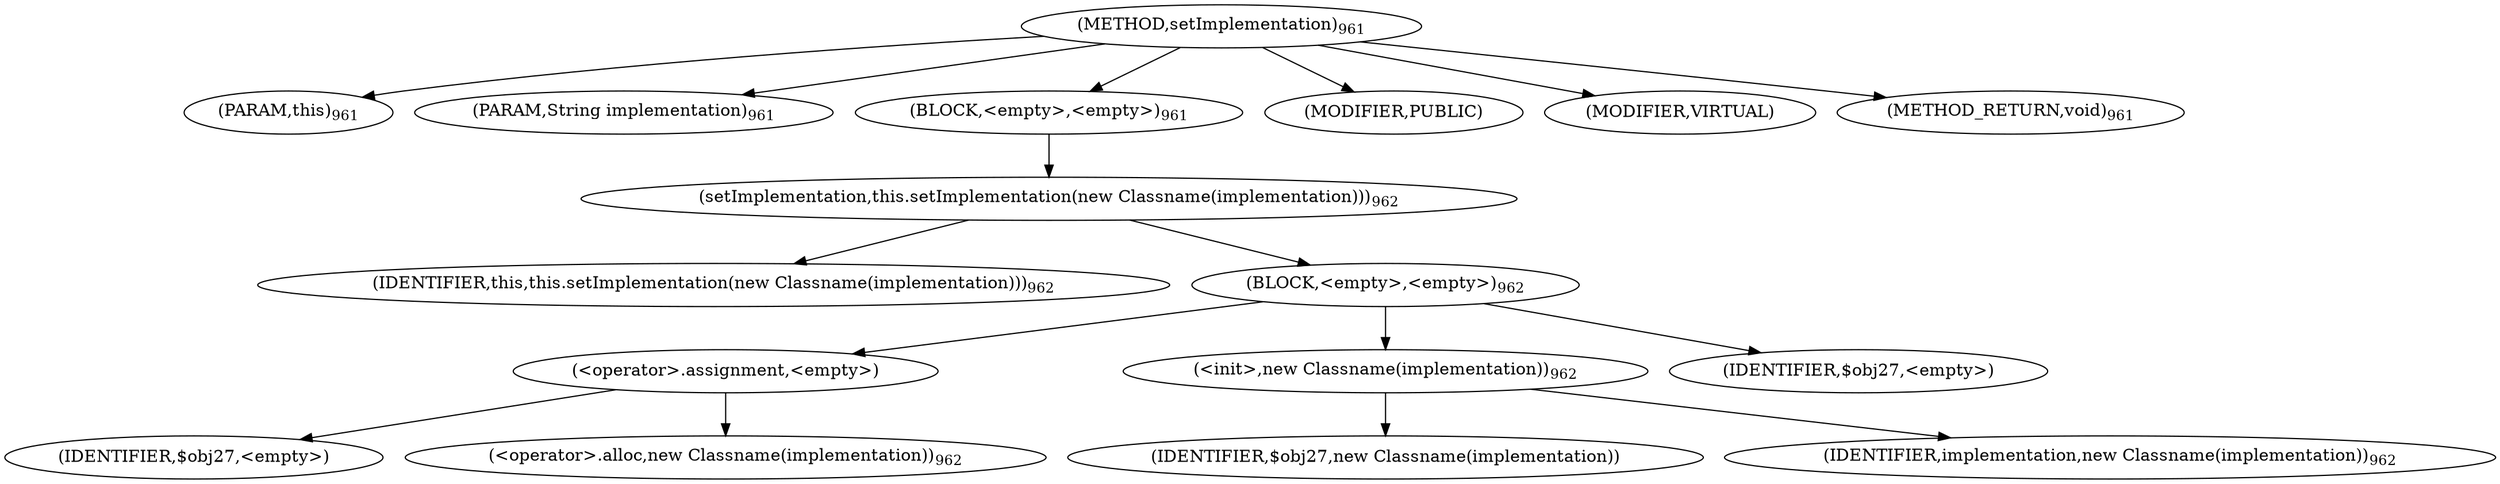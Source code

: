 digraph "setImplementation" {  
"2207" [label = <(METHOD,setImplementation)<SUB>961</SUB>> ]
"110" [label = <(PARAM,this)<SUB>961</SUB>> ]
"2208" [label = <(PARAM,String implementation)<SUB>961</SUB>> ]
"2209" [label = <(BLOCK,&lt;empty&gt;,&lt;empty&gt;)<SUB>961</SUB>> ]
"2210" [label = <(setImplementation,this.setImplementation(new Classname(implementation)))<SUB>962</SUB>> ]
"109" [label = <(IDENTIFIER,this,this.setImplementation(new Classname(implementation)))<SUB>962</SUB>> ]
"2211" [label = <(BLOCK,&lt;empty&gt;,&lt;empty&gt;)<SUB>962</SUB>> ]
"2212" [label = <(&lt;operator&gt;.assignment,&lt;empty&gt;)> ]
"2213" [label = <(IDENTIFIER,$obj27,&lt;empty&gt;)> ]
"2214" [label = <(&lt;operator&gt;.alloc,new Classname(implementation))<SUB>962</SUB>> ]
"2215" [label = <(&lt;init&gt;,new Classname(implementation))<SUB>962</SUB>> ]
"2216" [label = <(IDENTIFIER,$obj27,new Classname(implementation))> ]
"2217" [label = <(IDENTIFIER,implementation,new Classname(implementation))<SUB>962</SUB>> ]
"2218" [label = <(IDENTIFIER,$obj27,&lt;empty&gt;)> ]
"2219" [label = <(MODIFIER,PUBLIC)> ]
"2220" [label = <(MODIFIER,VIRTUAL)> ]
"2221" [label = <(METHOD_RETURN,void)<SUB>961</SUB>> ]
  "2207" -> "110" 
  "2207" -> "2208" 
  "2207" -> "2209" 
  "2207" -> "2219" 
  "2207" -> "2220" 
  "2207" -> "2221" 
  "2209" -> "2210" 
  "2210" -> "109" 
  "2210" -> "2211" 
  "2211" -> "2212" 
  "2211" -> "2215" 
  "2211" -> "2218" 
  "2212" -> "2213" 
  "2212" -> "2214" 
  "2215" -> "2216" 
  "2215" -> "2217" 
}
